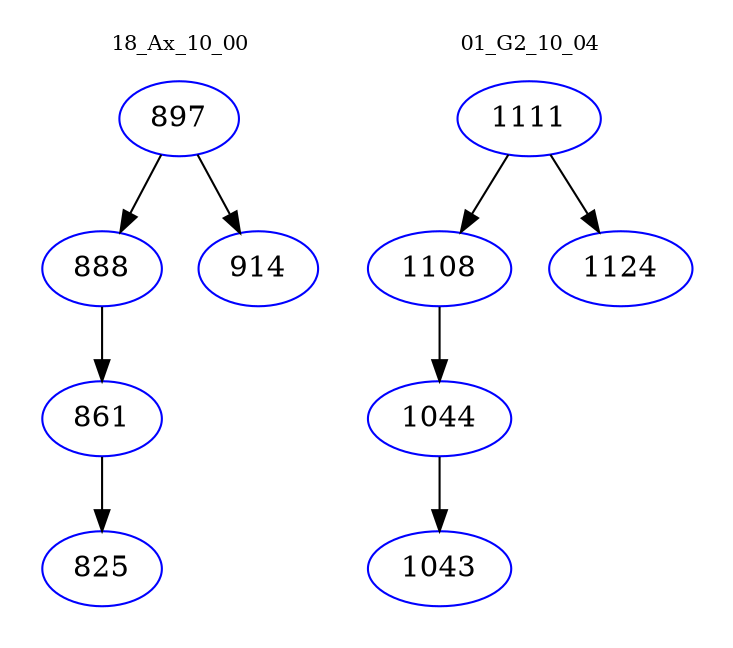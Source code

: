 digraph{
subgraph cluster_0 {
color = white
label = "18_Ax_10_00";
fontsize=10;
T0_897 [label="897", color="blue"]
T0_897 -> T0_888 [color="black"]
T0_888 [label="888", color="blue"]
T0_888 -> T0_861 [color="black"]
T0_861 [label="861", color="blue"]
T0_861 -> T0_825 [color="black"]
T0_825 [label="825", color="blue"]
T0_897 -> T0_914 [color="black"]
T0_914 [label="914", color="blue"]
}
subgraph cluster_1 {
color = white
label = "01_G2_10_04";
fontsize=10;
T1_1111 [label="1111", color="blue"]
T1_1111 -> T1_1108 [color="black"]
T1_1108 [label="1108", color="blue"]
T1_1108 -> T1_1044 [color="black"]
T1_1044 [label="1044", color="blue"]
T1_1044 -> T1_1043 [color="black"]
T1_1043 [label="1043", color="blue"]
T1_1111 -> T1_1124 [color="black"]
T1_1124 [label="1124", color="blue"]
}
}
